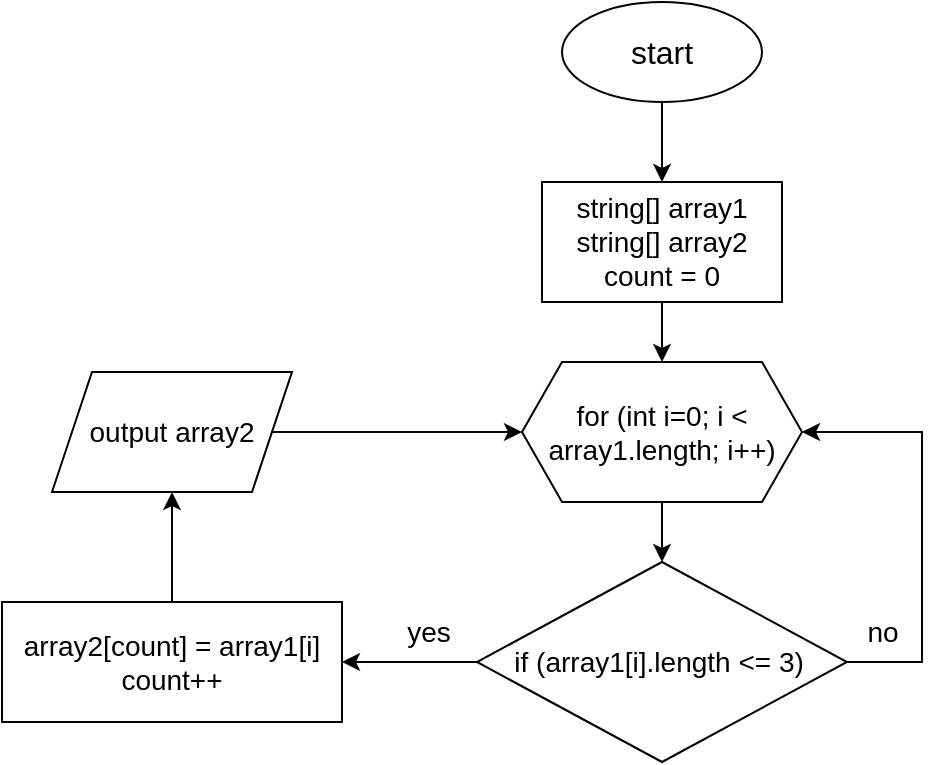 <mxfile version="20.8.10" type="device"><diagram name="Страница 1" id="2a3_aWy2JkOEuSApu8mX"><mxGraphModel dx="1036" dy="614" grid="1" gridSize="10" guides="1" tooltips="1" connect="1" arrows="1" fold="1" page="1" pageScale="1" pageWidth="827" pageHeight="1169" math="0" shadow="0"><root><mxCell id="0"/><mxCell id="1" parent="0"/><mxCell id="WCS3PbfIXqZFd9A01RNd-3" value="" style="edgeStyle=orthogonalEdgeStyle;rounded=0;orthogonalLoop=1;jettySize=auto;html=1;fontSize=16;" edge="1" parent="1" source="WCS3PbfIXqZFd9A01RNd-1" target="WCS3PbfIXqZFd9A01RNd-2"><mxGeometry relative="1" as="geometry"/></mxCell><mxCell id="WCS3PbfIXqZFd9A01RNd-1" value="&lt;font style=&quot;font-size: 16px;&quot;&gt;start&lt;/font&gt;" style="ellipse;whiteSpace=wrap;html=1;" vertex="1" parent="1"><mxGeometry x="360" y="60" width="100" height="50" as="geometry"/></mxCell><mxCell id="WCS3PbfIXqZFd9A01RNd-5" value="" style="edgeStyle=orthogonalEdgeStyle;rounded=0;orthogonalLoop=1;jettySize=auto;html=1;fontSize=14;" edge="1" parent="1" source="WCS3PbfIXqZFd9A01RNd-2" target="WCS3PbfIXqZFd9A01RNd-4"><mxGeometry relative="1" as="geometry"/></mxCell><mxCell id="WCS3PbfIXqZFd9A01RNd-2" value="&lt;font size=&quot;1&quot;&gt;&lt;span style=&quot;font-size: 14px;&quot;&gt;string[] array1&lt;br&gt;string[] array2&lt;br&gt;count = 0&lt;br&gt;&lt;/span&gt;&lt;/font&gt;" style="whiteSpace=wrap;html=1;" vertex="1" parent="1"><mxGeometry x="350" y="150" width="120" height="60" as="geometry"/></mxCell><mxCell id="WCS3PbfIXqZFd9A01RNd-7" value="" style="edgeStyle=orthogonalEdgeStyle;rounded=0;orthogonalLoop=1;jettySize=auto;html=1;fontSize=14;" edge="1" parent="1" source="WCS3PbfIXqZFd9A01RNd-4" target="WCS3PbfIXqZFd9A01RNd-6"><mxGeometry relative="1" as="geometry"/></mxCell><mxCell id="WCS3PbfIXqZFd9A01RNd-4" value="for (int i=0; i &amp;lt; array1.length; i++)" style="shape=hexagon;perimeter=hexagonPerimeter2;whiteSpace=wrap;html=1;fixedSize=1;fontSize=14;" vertex="1" parent="1"><mxGeometry x="340" y="240" width="140" height="70" as="geometry"/></mxCell><mxCell id="WCS3PbfIXqZFd9A01RNd-12" style="edgeStyle=orthogonalEdgeStyle;rounded=0;orthogonalLoop=1;jettySize=auto;html=1;entryX=1;entryY=0.5;entryDx=0;entryDy=0;fontSize=14;" edge="1" parent="1" source="WCS3PbfIXqZFd9A01RNd-6" target="WCS3PbfIXqZFd9A01RNd-4"><mxGeometry relative="1" as="geometry"><Array as="points"><mxPoint x="540" y="390"/><mxPoint x="540" y="275"/></Array></mxGeometry></mxCell><mxCell id="WCS3PbfIXqZFd9A01RNd-15" value="" style="edgeStyle=orthogonalEdgeStyle;rounded=0;orthogonalLoop=1;jettySize=auto;html=1;fontSize=14;" edge="1" parent="1" source="WCS3PbfIXqZFd9A01RNd-6" target="WCS3PbfIXqZFd9A01RNd-8"><mxGeometry relative="1" as="geometry"/></mxCell><mxCell id="WCS3PbfIXqZFd9A01RNd-6" value="if (array1[i].length &amp;lt;= 3)&amp;nbsp;" style="rhombus;whiteSpace=wrap;html=1;fontSize=14;" vertex="1" parent="1"><mxGeometry x="317.5" y="340" width="185" height="100" as="geometry"/></mxCell><mxCell id="WCS3PbfIXqZFd9A01RNd-17" value="" style="edgeStyle=orthogonalEdgeStyle;rounded=0;orthogonalLoop=1;jettySize=auto;html=1;fontSize=14;" edge="1" parent="1" source="WCS3PbfIXqZFd9A01RNd-8" target="WCS3PbfIXqZFd9A01RNd-16"><mxGeometry relative="1" as="geometry"/></mxCell><mxCell id="WCS3PbfIXqZFd9A01RNd-8" value="array2[count] = array1[i]&lt;br&gt;count++" style="whiteSpace=wrap;html=1;fontSize=14;" vertex="1" parent="1"><mxGeometry x="80" y="360" width="170" height="60" as="geometry"/></mxCell><mxCell id="WCS3PbfIXqZFd9A01RNd-10" value="no" style="text;html=1;align=center;verticalAlign=middle;resizable=0;points=[];autosize=1;strokeColor=none;fillColor=none;fontSize=14;" vertex="1" parent="1"><mxGeometry x="500" y="360" width="40" height="30" as="geometry"/></mxCell><mxCell id="WCS3PbfIXqZFd9A01RNd-14" value="yes" style="text;html=1;align=center;verticalAlign=middle;resizable=0;points=[];autosize=1;strokeColor=none;fillColor=none;fontSize=14;" vertex="1" parent="1"><mxGeometry x="267.5" y="360" width="50" height="30" as="geometry"/></mxCell><mxCell id="WCS3PbfIXqZFd9A01RNd-18" value="" style="edgeStyle=orthogonalEdgeStyle;rounded=0;orthogonalLoop=1;jettySize=auto;html=1;fontSize=14;" edge="1" parent="1" source="WCS3PbfIXqZFd9A01RNd-16" target="WCS3PbfIXqZFd9A01RNd-4"><mxGeometry relative="1" as="geometry"/></mxCell><mxCell id="WCS3PbfIXqZFd9A01RNd-16" value="output array2" style="shape=parallelogram;perimeter=parallelogramPerimeter;whiteSpace=wrap;html=1;fixedSize=1;fontSize=14;" vertex="1" parent="1"><mxGeometry x="105" y="245" width="120" height="60" as="geometry"/></mxCell></root></mxGraphModel></diagram></mxfile>